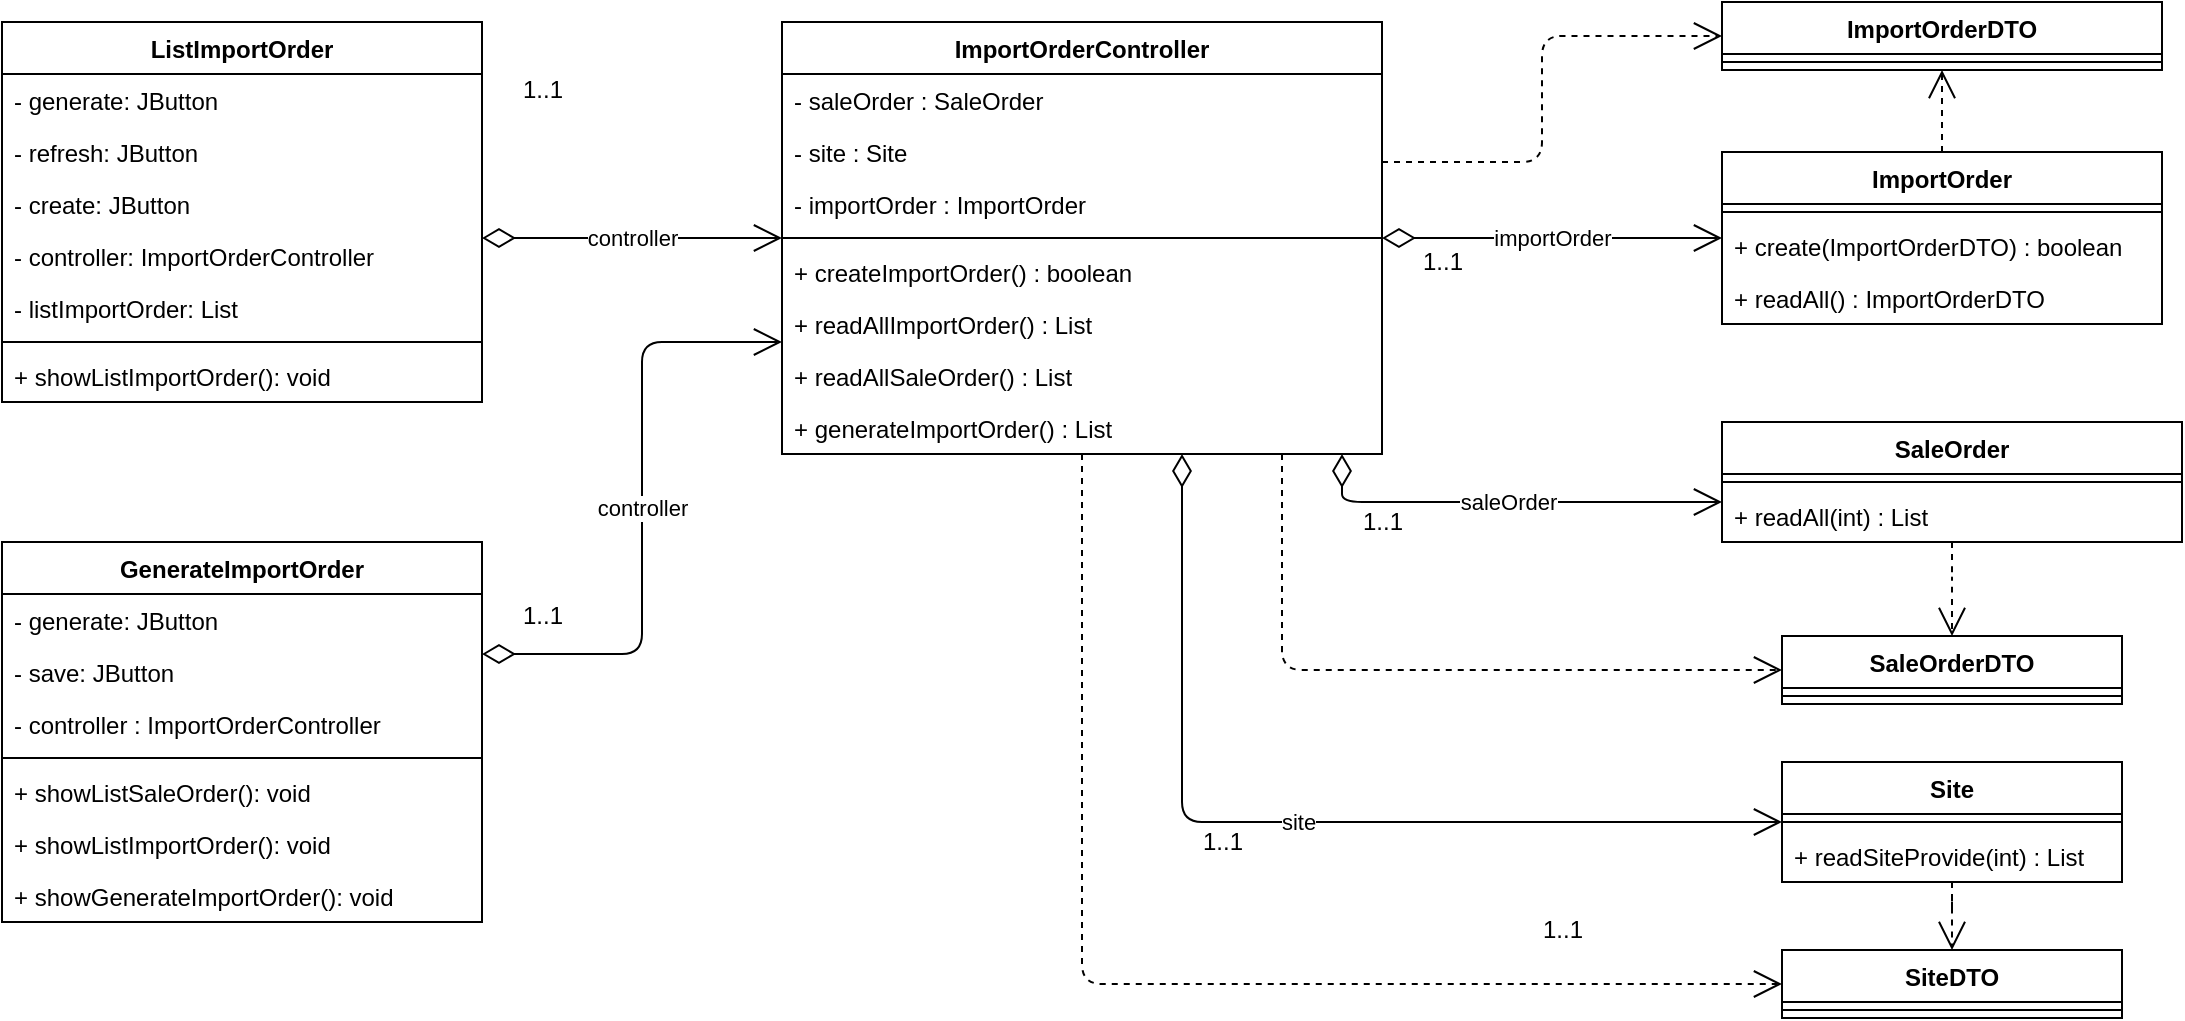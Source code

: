 <mxfile version="13.0.3" type="device"><diagram id="RbPQGI98I1vQBzoGhJew" name="Page-1"><mxGraphModel dx="-201" dy="1530" grid="1" gridSize="10" guides="1" tooltips="1" connect="1" arrows="1" fold="1" page="1" pageScale="1" pageWidth="1100" pageHeight="850" math="0" shadow="0"><root><mxCell id="0"/><mxCell id="1" parent="0"/><mxCell id="EfGWE5gT8O300sorhJDN-2" value="GenerateImportOrder" style="swimlane;fontStyle=1;align=center;verticalAlign=top;childLayout=stackLayout;horizontal=1;startSize=26;horizontalStack=0;resizeParent=1;resizeParentMax=0;resizeLast=0;collapsible=1;marginBottom=0;" parent="1" vertex="1"><mxGeometry x="1240" y="-500" width="240" height="190" as="geometry"/></mxCell><mxCell id="EfGWE5gT8O300sorhJDN-9" value="- generate: JButton" style="text;strokeColor=none;fillColor=none;align=left;verticalAlign=top;spacingLeft=4;spacingRight=4;overflow=hidden;rotatable=0;points=[[0,0.5],[1,0.5]];portConstraint=eastwest;" parent="EfGWE5gT8O300sorhJDN-2" vertex="1"><mxGeometry y="26" width="240" height="26" as="geometry"/></mxCell><mxCell id="cs_lyD3u0FhETv7AfNHZ-4" value="- save: JButton" style="text;strokeColor=none;fillColor=none;align=left;verticalAlign=top;spacingLeft=4;spacingRight=4;overflow=hidden;rotatable=0;points=[[0,0.5],[1,0.5]];portConstraint=eastwest;" vertex="1" parent="EfGWE5gT8O300sorhJDN-2"><mxGeometry y="52" width="240" height="26" as="geometry"/></mxCell><mxCell id="EfGWE5gT8O300sorhJDN-10" value="- controller : ImportOrderController" style="text;strokeColor=none;fillColor=none;align=left;verticalAlign=top;spacingLeft=4;spacingRight=4;overflow=hidden;rotatable=0;points=[[0,0.5],[1,0.5]];portConstraint=eastwest;" parent="EfGWE5gT8O300sorhJDN-2" vertex="1"><mxGeometry y="78" width="240" height="26" as="geometry"/></mxCell><mxCell id="EfGWE5gT8O300sorhJDN-11" value="" style="line;strokeWidth=1;fillColor=none;align=left;verticalAlign=middle;spacingTop=-1;spacingLeft=3;spacingRight=3;rotatable=0;labelPosition=right;points=[];portConstraint=eastwest;" parent="EfGWE5gT8O300sorhJDN-2" vertex="1"><mxGeometry y="104" width="240" height="8" as="geometry"/></mxCell><mxCell id="EfGWE5gT8O300sorhJDN-12" value="+ showListSaleOrder(): void" style="text;strokeColor=none;fillColor=none;align=left;verticalAlign=top;spacingLeft=4;spacingRight=4;overflow=hidden;rotatable=0;points=[[0,0.5],[1,0.5]];portConstraint=eastwest;" parent="EfGWE5gT8O300sorhJDN-2" vertex="1"><mxGeometry y="112" width="240" height="26" as="geometry"/></mxCell><mxCell id="cs_lyD3u0FhETv7AfNHZ-6" value="+ showListImportOrder(): void" style="text;strokeColor=none;fillColor=none;align=left;verticalAlign=top;spacingLeft=4;spacingRight=4;overflow=hidden;rotatable=0;points=[[0,0.5],[1,0.5]];portConstraint=eastwest;" vertex="1" parent="EfGWE5gT8O300sorhJDN-2"><mxGeometry y="138" width="240" height="26" as="geometry"/></mxCell><mxCell id="cs_lyD3u0FhETv7AfNHZ-7" value="+ showGenerateImportOrder(): void" style="text;strokeColor=none;fillColor=none;align=left;verticalAlign=top;spacingLeft=4;spacingRight=4;overflow=hidden;rotatable=0;points=[[0,0.5],[1,0.5]];portConstraint=eastwest;" vertex="1" parent="EfGWE5gT8O300sorhJDN-2"><mxGeometry y="164" width="240" height="26" as="geometry"/></mxCell><mxCell id="EfGWE5gT8O300sorhJDN-13" value="site" style="edgeStyle=orthogonalEdgeStyle;rounded=1;orthogonalLoop=1;jettySize=auto;html=1;endArrow=open;endSize=12;startFill=0;startArrow=diamondThin;startSize=14;" parent="1" source="EfGWE5gT8O300sorhJDN-18" target="EfGWE5gT8O300sorhJDN-42" edge="1"><mxGeometry relative="1" as="geometry"><Array as="points"><mxPoint x="1830" y="-360"/></Array></mxGeometry></mxCell><mxCell id="EfGWE5gT8O300sorhJDN-14" value="saleOrder" style="edgeStyle=orthogonalEdgeStyle;rounded=1;orthogonalLoop=1;jettySize=auto;html=1;endArrow=open;endSize=12;startFill=0;startArrow=diamondThin;startSize=14;" parent="1" source="EfGWE5gT8O300sorhJDN-18" target="EfGWE5gT8O300sorhJDN-63" edge="1"><mxGeometry relative="1" as="geometry"><Array as="points"><mxPoint x="1910" y="-520"/></Array></mxGeometry></mxCell><mxCell id="EfGWE5gT8O300sorhJDN-16" value="importOrder" style="edgeStyle=orthogonalEdgeStyle;rounded=1;orthogonalLoop=1;jettySize=auto;html=1;endArrow=open;endSize=12;startFill=0;startArrow=diamondThin;startSize=14;" parent="1" source="EfGWE5gT8O300sorhJDN-18" target="EfGWE5gT8O300sorhJDN-49" edge="1"><mxGeometry relative="1" as="geometry"/></mxCell><mxCell id="EfGWE5gT8O300sorhJDN-17" style="edgeStyle=orthogonalEdgeStyle;rounded=1;orthogonalLoop=1;jettySize=auto;html=1;endArrow=open;dashed=1;endSize=12;" parent="1" source="EfGWE5gT8O300sorhJDN-18" target="EfGWE5gT8O300sorhJDN-76" edge="1"><mxGeometry relative="1" as="geometry"><Array as="points"><mxPoint x="2010" y="-690"/><mxPoint x="2010" y="-753"/></Array></mxGeometry></mxCell><mxCell id="37H5oucQWvG7V8ueLnLU-2" style="edgeStyle=orthogonalEdgeStyle;rounded=1;orthogonalLoop=1;jettySize=auto;html=1;dashed=1;endArrow=open;endSize=12;" parent="1" source="EfGWE5gT8O300sorhJDN-18" target="EfGWE5gT8O300sorhJDN-66" edge="1"><mxGeometry relative="1" as="geometry"><Array as="points"><mxPoint x="1880" y="-510"/><mxPoint x="1880" y="-510"/></Array></mxGeometry></mxCell><mxCell id="37H5oucQWvG7V8ueLnLU-3" style="edgeStyle=orthogonalEdgeStyle;rounded=1;orthogonalLoop=1;jettySize=auto;html=1;dashed=1;endArrow=open;endSize=12;" parent="1" source="EfGWE5gT8O300sorhJDN-18" target="EfGWE5gT8O300sorhJDN-45" edge="1"><mxGeometry relative="1" as="geometry"><Array as="points"><mxPoint x="1780" y="-279"/></Array></mxGeometry></mxCell><mxCell id="EfGWE5gT8O300sorhJDN-18" value="ImportOrderController" style="swimlane;fontStyle=1;align=center;verticalAlign=top;childLayout=stackLayout;horizontal=1;startSize=26;horizontalStack=0;resizeParent=1;resizeParentMax=0;resizeLast=0;collapsible=1;marginBottom=0;" parent="1" vertex="1"><mxGeometry x="1630" y="-760" width="300" height="216" as="geometry"/></mxCell><mxCell id="EfGWE5gT8O300sorhJDN-19" value="- saleOrder : SaleOrder" style="text;strokeColor=none;fillColor=none;align=left;verticalAlign=top;spacingLeft=4;spacingRight=4;overflow=hidden;rotatable=0;points=[[0,0.5],[1,0.5]];portConstraint=eastwest;" parent="EfGWE5gT8O300sorhJDN-18" vertex="1"><mxGeometry y="26" width="300" height="26" as="geometry"/></mxCell><mxCell id="EfGWE5gT8O300sorhJDN-20" value="- site : Site" style="text;strokeColor=none;fillColor=none;align=left;verticalAlign=top;spacingLeft=4;spacingRight=4;overflow=hidden;rotatable=0;points=[[0,0.5],[1,0.5]];portConstraint=eastwest;" parent="EfGWE5gT8O300sorhJDN-18" vertex="1"><mxGeometry y="52" width="300" height="26" as="geometry"/></mxCell><mxCell id="EfGWE5gT8O300sorhJDN-22" value="- importOrder : ImportOrder" style="text;strokeColor=none;fillColor=none;align=left;verticalAlign=top;spacingLeft=4;spacingRight=4;overflow=hidden;rotatable=0;points=[[0,0.5],[1,0.5]];portConstraint=eastwest;" parent="EfGWE5gT8O300sorhJDN-18" vertex="1"><mxGeometry y="78" width="300" height="26" as="geometry"/></mxCell><mxCell id="EfGWE5gT8O300sorhJDN-23" value="" style="line;strokeWidth=1;fillColor=none;align=left;verticalAlign=middle;spacingTop=-1;spacingLeft=3;spacingRight=3;rotatable=0;labelPosition=right;points=[];portConstraint=eastwest;" parent="EfGWE5gT8O300sorhJDN-18" vertex="1"><mxGeometry y="104" width="300" height="8" as="geometry"/></mxCell><mxCell id="EfGWE5gT8O300sorhJDN-25" value="+ createImportOrder() : boolean&#10; " style="text;strokeColor=none;fillColor=none;align=left;verticalAlign=top;spacingLeft=4;spacingRight=4;overflow=hidden;rotatable=0;points=[[0,0.5],[1,0.5]];portConstraint=eastwest;" parent="EfGWE5gT8O300sorhJDN-18" vertex="1"><mxGeometry y="112" width="300" height="26" as="geometry"/></mxCell><mxCell id="EfGWE5gT8O300sorhJDN-26" value="+ readAllImportOrder() : List" style="text;strokeColor=none;fillColor=none;align=left;verticalAlign=top;spacingLeft=4;spacingRight=4;overflow=hidden;rotatable=0;points=[[0,0.5],[1,0.5]];portConstraint=eastwest;" parent="EfGWE5gT8O300sorhJDN-18" vertex="1"><mxGeometry y="138" width="300" height="26" as="geometry"/></mxCell><mxCell id="cs_lyD3u0FhETv7AfNHZ-8" value="+ readAllSaleOrder() : List" style="text;strokeColor=none;fillColor=none;align=left;verticalAlign=top;spacingLeft=4;spacingRight=4;overflow=hidden;rotatable=0;points=[[0,0.5],[1,0.5]];portConstraint=eastwest;" vertex="1" parent="EfGWE5gT8O300sorhJDN-18"><mxGeometry y="164" width="300" height="26" as="geometry"/></mxCell><mxCell id="EfGWE5gT8O300sorhJDN-31" value="+ generateImportOrder() : List" style="text;strokeColor=none;fillColor=none;align=left;verticalAlign=top;spacingLeft=4;spacingRight=4;overflow=hidden;rotatable=0;points=[[0,0.5],[1,0.5]];portConstraint=eastwest;" parent="EfGWE5gT8O300sorhJDN-18" vertex="1"><mxGeometry y="190" width="300" height="26" as="geometry"/></mxCell><mxCell id="EfGWE5gT8O300sorhJDN-32" value="ListImportOrder" style="swimlane;fontStyle=1;align=center;verticalAlign=top;childLayout=stackLayout;horizontal=1;startSize=26;horizontalStack=0;resizeParent=1;resizeParentMax=0;resizeLast=0;collapsible=1;marginBottom=0;" parent="1" vertex="1"><mxGeometry x="1240" y="-760" width="240" height="190" as="geometry"/></mxCell><mxCell id="EfGWE5gT8O300sorhJDN-33" value="- generate: JButton" style="text;strokeColor=none;fillColor=none;align=left;verticalAlign=top;spacingLeft=4;spacingRight=4;overflow=hidden;rotatable=0;points=[[0,0.5],[1,0.5]];portConstraint=eastwest;" parent="EfGWE5gT8O300sorhJDN-32" vertex="1"><mxGeometry y="26" width="240" height="26" as="geometry"/></mxCell><mxCell id="cs_lyD3u0FhETv7AfNHZ-2" value="- refresh: JButton" style="text;strokeColor=none;fillColor=none;align=left;verticalAlign=top;spacingLeft=4;spacingRight=4;overflow=hidden;rotatable=0;points=[[0,0.5],[1,0.5]];portConstraint=eastwest;" vertex="1" parent="EfGWE5gT8O300sorhJDN-32"><mxGeometry y="52" width="240" height="26" as="geometry"/></mxCell><mxCell id="cs_lyD3u0FhETv7AfNHZ-3" value="- create: JButton" style="text;strokeColor=none;fillColor=none;align=left;verticalAlign=top;spacingLeft=4;spacingRight=4;overflow=hidden;rotatable=0;points=[[0,0.5],[1,0.5]];portConstraint=eastwest;" vertex="1" parent="EfGWE5gT8O300sorhJDN-32"><mxGeometry y="78" width="240" height="26" as="geometry"/></mxCell><mxCell id="EfGWE5gT8O300sorhJDN-34" value="- controller: ImportOrderController" style="text;strokeColor=none;fillColor=none;align=left;verticalAlign=top;spacingLeft=4;spacingRight=4;overflow=hidden;rotatable=0;points=[[0,0.5],[1,0.5]];portConstraint=eastwest;" parent="EfGWE5gT8O300sorhJDN-32" vertex="1"><mxGeometry y="104" width="240" height="26" as="geometry"/></mxCell><mxCell id="37H5oucQWvG7V8ueLnLU-6" value="- listImportOrder: List" style="text;strokeColor=none;fillColor=none;align=left;verticalAlign=top;spacingLeft=4;spacingRight=4;overflow=hidden;rotatable=0;points=[[0,0.5],[1,0.5]];portConstraint=eastwest;" parent="EfGWE5gT8O300sorhJDN-32" vertex="1"><mxGeometry y="130" width="240" height="26" as="geometry"/></mxCell><mxCell id="EfGWE5gT8O300sorhJDN-35" value="" style="line;strokeWidth=1;fillColor=none;align=left;verticalAlign=middle;spacingTop=-1;spacingLeft=3;spacingRight=3;rotatable=0;labelPosition=right;points=[];portConstraint=eastwest;" parent="EfGWE5gT8O300sorhJDN-32" vertex="1"><mxGeometry y="156" width="240" height="8" as="geometry"/></mxCell><mxCell id="EfGWE5gT8O300sorhJDN-36" value="+ showListImportOrder(): void" style="text;strokeColor=none;fillColor=none;align=left;verticalAlign=top;spacingLeft=4;spacingRight=4;overflow=hidden;rotatable=0;points=[[0,0.5],[1,0.5]];portConstraint=eastwest;" parent="EfGWE5gT8O300sorhJDN-32" vertex="1"><mxGeometry y="164" width="240" height="26" as="geometry"/></mxCell><mxCell id="EfGWE5gT8O300sorhJDN-39" value="controller" style="edgeStyle=orthogonalEdgeStyle;rounded=1;orthogonalLoop=1;jettySize=auto;html=1;endArrow=open;endSize=12;startFill=0;startArrow=diamondThin;startSize=14;" parent="1" source="EfGWE5gT8O300sorhJDN-2" target="EfGWE5gT8O300sorhJDN-18" edge="1"><mxGeometry relative="1" as="geometry"><mxPoint x="1754" y="-532.39" as="targetPoint"/><Array as="points"><mxPoint x="1560" y="-444"/><mxPoint x="1560" y="-600"/></Array></mxGeometry></mxCell><mxCell id="EfGWE5gT8O300sorhJDN-40" value="controller" style="rounded=1;orthogonalLoop=1;jettySize=auto;html=1;endArrow=open;endSize=12;startFill=0;startArrow=diamondThin;startSize=14;edgeStyle=orthogonalEdgeStyle;" parent="1" source="EfGWE5gT8O300sorhJDN-32" target="EfGWE5gT8O300sorhJDN-18" edge="1"><mxGeometry relative="1" as="geometry"><mxPoint x="1754" y="-602.311" as="targetPoint"/><Array as="points"><mxPoint x="1520" y="-652"/><mxPoint x="1520" y="-652"/></Array></mxGeometry></mxCell><mxCell id="EfGWE5gT8O300sorhJDN-41" style="edgeStyle=orthogonalEdgeStyle;rounded=1;orthogonalLoop=1;jettySize=auto;html=1;endArrow=open;dashed=1;endSize=12;" parent="1" source="EfGWE5gT8O300sorhJDN-42" target="EfGWE5gT8O300sorhJDN-45" edge="1"><mxGeometry relative="1" as="geometry"/></mxCell><mxCell id="EfGWE5gT8O300sorhJDN-47" style="edgeStyle=none;rounded=1;orthogonalLoop=1;jettySize=auto;html=1;endArrow=open;dashed=1;endSize=12;" parent="1" source="EfGWE5gT8O300sorhJDN-49" target="EfGWE5gT8O300sorhJDN-76" edge="1"><mxGeometry relative="1" as="geometry"/></mxCell><mxCell id="EfGWE5gT8O300sorhJDN-62" style="edgeStyle=orthogonalEdgeStyle;rounded=1;orthogonalLoop=1;jettySize=auto;html=1;endArrow=open;dashed=1;endSize=12;" parent="1" source="EfGWE5gT8O300sorhJDN-63" target="EfGWE5gT8O300sorhJDN-66" edge="1"><mxGeometry relative="1" as="geometry"/></mxCell><mxCell id="EfGWE5gT8O300sorhJDN-70" value="1..1" style="text;html=1;align=center;verticalAlign=middle;resizable=0;points=[];autosize=1;" parent="1" vertex="1"><mxGeometry x="1490" y="-473" width="40" height="20" as="geometry"/></mxCell><mxCell id="EfGWE5gT8O300sorhJDN-71" value="1..1" style="text;html=1;align=center;verticalAlign=middle;resizable=0;points=[];autosize=1;" parent="1" vertex="1"><mxGeometry x="1490" y="-736" width="40" height="20" as="geometry"/></mxCell><mxCell id="EfGWE5gT8O300sorhJDN-72" value="1..1" style="text;html=1;align=center;verticalAlign=middle;resizable=0;points=[];autosize=1;" parent="1" vertex="1"><mxGeometry x="1830" y="-360" width="40" height="20" as="geometry"/></mxCell><mxCell id="EfGWE5gT8O300sorhJDN-73" value="1..1" style="text;html=1;align=center;verticalAlign=middle;resizable=0;points=[];autosize=1;" parent="1" vertex="1"><mxGeometry x="2000" y="-316" width="40" height="20" as="geometry"/></mxCell><mxCell id="EfGWE5gT8O300sorhJDN-74" value="1..1" style="text;html=1;align=center;verticalAlign=middle;resizable=0;points=[];autosize=1;" parent="1" vertex="1"><mxGeometry x="1910" y="-520" width="40" height="20" as="geometry"/></mxCell><mxCell id="EfGWE5gT8O300sorhJDN-75" value="1..1" style="text;html=1;align=center;verticalAlign=middle;resizable=0;points=[];autosize=1;" parent="1" vertex="1"><mxGeometry x="1940" y="-650" width="40" height="20" as="geometry"/></mxCell><mxCell id="EfGWE5gT8O300sorhJDN-76" value="ImportOrderDTO" style="swimlane;fontStyle=1;align=center;verticalAlign=top;childLayout=stackLayout;horizontal=1;startSize=26;horizontalStack=0;resizeParent=1;resizeParentMax=0;resizeLast=0;collapsible=1;marginBottom=0;" parent="1" vertex="1"><mxGeometry x="2100" y="-770" width="220" height="34" as="geometry"/></mxCell><mxCell id="EfGWE5gT8O300sorhJDN-77" value="" style="line;strokeWidth=1;fillColor=none;align=left;verticalAlign=middle;spacingTop=-1;spacingLeft=3;spacingRight=3;rotatable=0;labelPosition=right;points=[];portConstraint=eastwest;" parent="EfGWE5gT8O300sorhJDN-76" vertex="1"><mxGeometry y="26" width="220" height="8" as="geometry"/></mxCell><mxCell id="EfGWE5gT8O300sorhJDN-63" value="SaleOrder" style="swimlane;fontStyle=1;align=center;verticalAlign=top;childLayout=stackLayout;horizontal=1;startSize=26;horizontalStack=0;resizeParent=1;resizeParentMax=0;resizeLast=0;collapsible=1;marginBottom=0;" parent="1" vertex="1"><mxGeometry x="2100" y="-560" width="230" height="60" as="geometry"/></mxCell><mxCell id="EfGWE5gT8O300sorhJDN-64" value="" style="line;strokeWidth=1;fillColor=none;align=left;verticalAlign=middle;spacingTop=-1;spacingLeft=3;spacingRight=3;rotatable=0;labelPosition=right;points=[];portConstraint=eastwest;" parent="EfGWE5gT8O300sorhJDN-63" vertex="1"><mxGeometry y="26" width="230" height="8" as="geometry"/></mxCell><mxCell id="EfGWE5gT8O300sorhJDN-65" value="+ readAll(int) : List" style="text;strokeColor=none;fillColor=none;align=left;verticalAlign=top;spacingLeft=4;spacingRight=4;overflow=hidden;rotatable=0;points=[[0,0.5],[1,0.5]];portConstraint=eastwest;" parent="EfGWE5gT8O300sorhJDN-63" vertex="1"><mxGeometry y="34" width="230" height="26" as="geometry"/></mxCell><mxCell id="EfGWE5gT8O300sorhJDN-66" value="SaleOrderDTO" style="swimlane;fontStyle=1;align=center;verticalAlign=top;childLayout=stackLayout;horizontal=1;startSize=26;horizontalStack=0;resizeParent=1;resizeParentMax=0;resizeLast=0;collapsible=1;marginBottom=0;" parent="1" vertex="1"><mxGeometry x="2130" y="-453" width="170" height="34" as="geometry"/></mxCell><mxCell id="EfGWE5gT8O300sorhJDN-67" value="" style="line;strokeWidth=1;fillColor=none;align=left;verticalAlign=middle;spacingTop=-1;spacingLeft=3;spacingRight=3;rotatable=0;labelPosition=right;points=[];portConstraint=eastwest;" parent="EfGWE5gT8O300sorhJDN-66" vertex="1"><mxGeometry y="26" width="170" height="8" as="geometry"/></mxCell><mxCell id="EfGWE5gT8O300sorhJDN-42" value="Site" style="swimlane;fontStyle=1;align=center;verticalAlign=top;childLayout=stackLayout;horizontal=1;startSize=26;horizontalStack=0;resizeParent=1;resizeParentMax=0;resizeLast=0;collapsible=1;marginBottom=0;" parent="1" vertex="1"><mxGeometry x="2130" y="-390" width="170" height="60" as="geometry"/></mxCell><mxCell id="EfGWE5gT8O300sorhJDN-43" value="" style="line;strokeWidth=1;fillColor=none;align=left;verticalAlign=middle;spacingTop=-1;spacingLeft=3;spacingRight=3;rotatable=0;labelPosition=right;points=[];portConstraint=eastwest;" parent="EfGWE5gT8O300sorhJDN-42" vertex="1"><mxGeometry y="26" width="170" height="8" as="geometry"/></mxCell><mxCell id="EfGWE5gT8O300sorhJDN-44" value="+ readSiteProvide(int) : List" style="text;strokeColor=none;fillColor=none;align=left;verticalAlign=top;spacingLeft=4;spacingRight=4;overflow=hidden;rotatable=0;points=[[0,0.5],[1,0.5]];portConstraint=eastwest;" parent="EfGWE5gT8O300sorhJDN-42" vertex="1"><mxGeometry y="34" width="170" height="26" as="geometry"/></mxCell><mxCell id="EfGWE5gT8O300sorhJDN-45" value="SiteDTO" style="swimlane;fontStyle=1;align=center;verticalAlign=top;childLayout=stackLayout;horizontal=1;startSize=26;horizontalStack=0;resizeParent=1;resizeParentMax=0;resizeLast=0;collapsible=1;marginBottom=0;" parent="1" vertex="1"><mxGeometry x="2130" y="-296" width="170" height="34" as="geometry"/></mxCell><mxCell id="EfGWE5gT8O300sorhJDN-46" value="" style="line;strokeWidth=1;fillColor=none;align=left;verticalAlign=middle;spacingTop=-1;spacingLeft=3;spacingRight=3;rotatable=0;labelPosition=right;points=[];portConstraint=eastwest;" parent="EfGWE5gT8O300sorhJDN-45" vertex="1"><mxGeometry y="26" width="170" height="8" as="geometry"/></mxCell><mxCell id="EfGWE5gT8O300sorhJDN-49" value="ImportOrder" style="swimlane;fontStyle=1;align=center;verticalAlign=top;childLayout=stackLayout;horizontal=1;startSize=26;horizontalStack=0;resizeParent=1;resizeParentMax=0;resizeLast=0;collapsible=1;marginBottom=0;" parent="1" vertex="1"><mxGeometry x="2100" y="-695" width="220" height="86" as="geometry"/></mxCell><mxCell id="EfGWE5gT8O300sorhJDN-50" value="" style="line;strokeWidth=1;fillColor=none;align=left;verticalAlign=middle;spacingTop=-1;spacingLeft=3;spacingRight=3;rotatable=0;labelPosition=right;points=[];portConstraint=eastwest;" parent="EfGWE5gT8O300sorhJDN-49" vertex="1"><mxGeometry y="26" width="220" height="8" as="geometry"/></mxCell><mxCell id="EfGWE5gT8O300sorhJDN-51" value="+ create(ImportOrderDTO) : boolean" style="text;strokeColor=none;fillColor=none;align=left;verticalAlign=top;spacingLeft=4;spacingRight=4;overflow=hidden;rotatable=0;points=[[0,0.5],[1,0.5]];portConstraint=eastwest;" parent="EfGWE5gT8O300sorhJDN-49" vertex="1"><mxGeometry y="34" width="220" height="26" as="geometry"/></mxCell><mxCell id="EfGWE5gT8O300sorhJDN-55" value="+ readAll() : ImportOrderDTO" style="text;strokeColor=none;fillColor=none;align=left;verticalAlign=top;spacingLeft=4;spacingRight=4;overflow=hidden;rotatable=0;points=[[0,0.5],[1,0.5]];portConstraint=eastwest;" parent="EfGWE5gT8O300sorhJDN-49" vertex="1"><mxGeometry y="60" width="220" height="26" as="geometry"/></mxCell></root></mxGraphModel></diagram></mxfile>